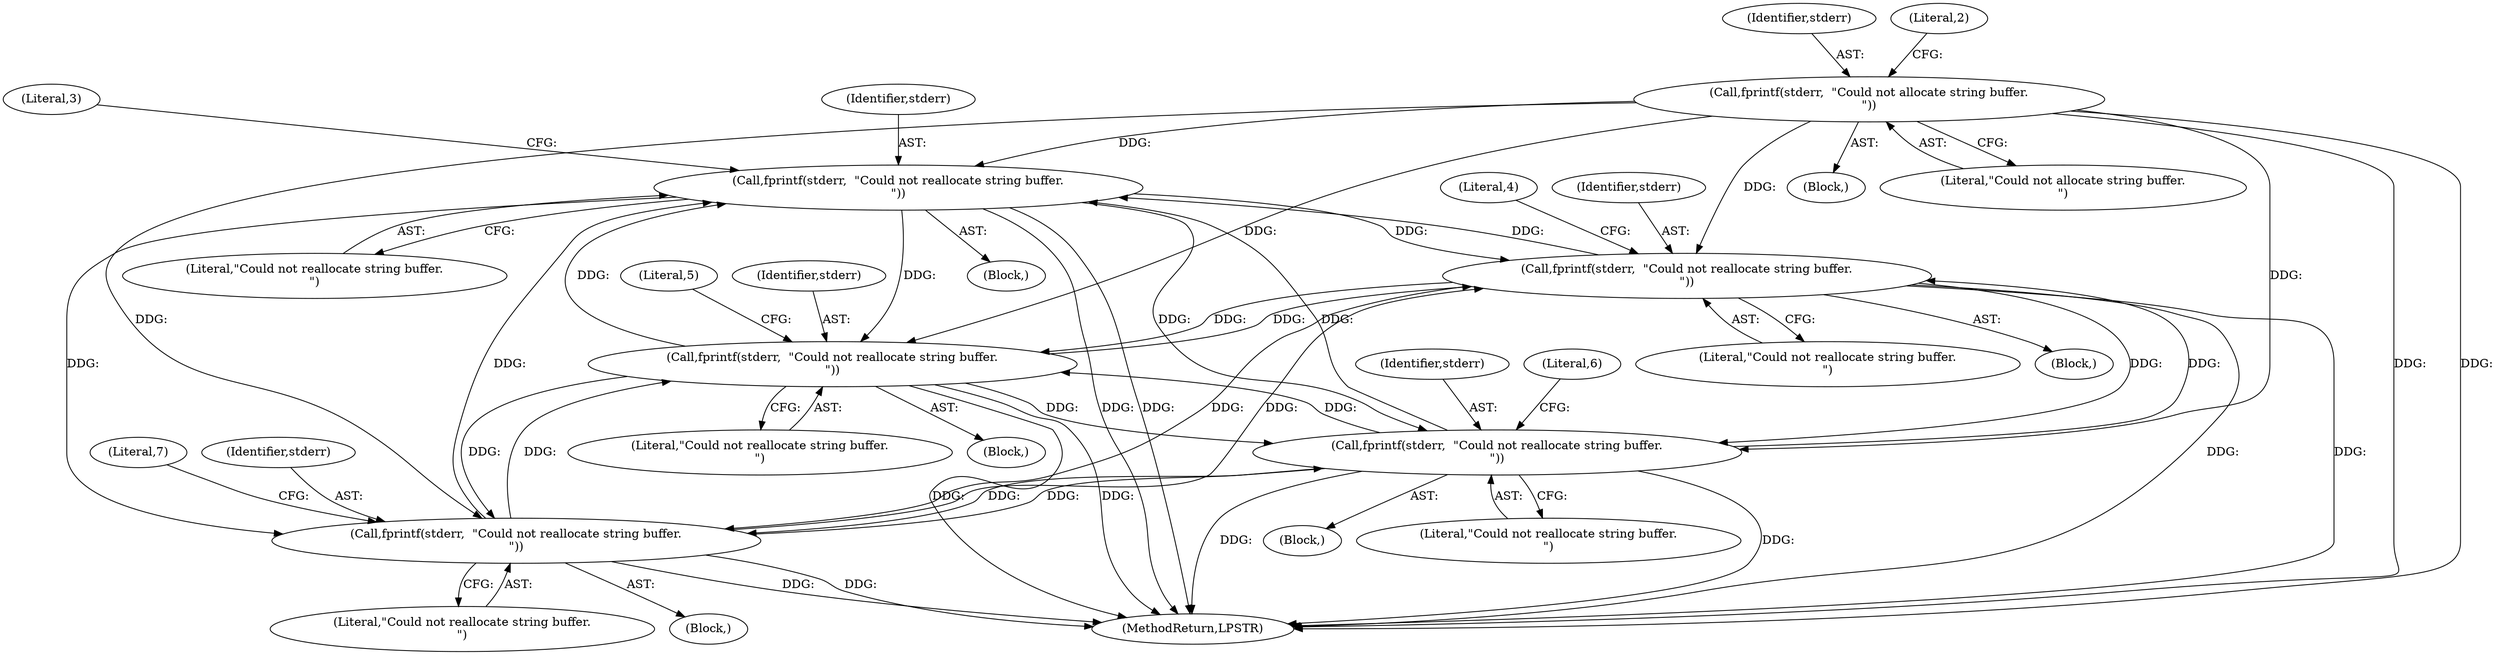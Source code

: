 digraph "0_FreeRDP_fc80ab45621bd966f70594c0b7393ec005a94007@API" {
"1000169" [label="(Call,fprintf(stderr,  \"Could not allocate string buffer.\n\"))"];
"1000224" [label="(Call,fprintf(stderr,  \"Could not reallocate string buffer.\n\"))"];
"1000278" [label="(Call,fprintf(stderr,  \"Could not reallocate string buffer.\n\"))"];
"1000324" [label="(Call,fprintf(stderr,  \"Could not reallocate string buffer.\n\"))"];
"1000386" [label="(Call,fprintf(stderr,  \"Could not reallocate string buffer.\n\"))"];
"1000448" [label="(Call,fprintf(stderr,  \"Could not reallocate string buffer.\n\"))"];
"1000278" [label="(Call,fprintf(stderr,  \"Could not reallocate string buffer.\n\"))"];
"1000280" [label="(Literal,\"Could not reallocate string buffer.\n\")"];
"1000453" [label="(Literal,7)"];
"1000329" [label="(Literal,5)"];
"1000324" [label="(Call,fprintf(stderr,  \"Could not reallocate string buffer.\n\"))"];
"1000387" [label="(Identifier,stderr)"];
"1000168" [label="(Block,)"];
"1000448" [label="(Call,fprintf(stderr,  \"Could not reallocate string buffer.\n\"))"];
"1000450" [label="(Literal,\"Could not reallocate string buffer.\n\")"];
"1000171" [label="(Literal,\"Could not allocate string buffer.\n\")"];
"1000504" [label="(MethodReturn,LPSTR)"];
"1000325" [label="(Identifier,stderr)"];
"1000229" [label="(Literal,3)"];
"1000279" [label="(Identifier,stderr)"];
"1000449" [label="(Identifier,stderr)"];
"1000385" [label="(Block,)"];
"1000169" [label="(Call,fprintf(stderr,  \"Could not allocate string buffer.\n\"))"];
"1000170" [label="(Identifier,stderr)"];
"1000277" [label="(Block,)"];
"1000386" [label="(Call,fprintf(stderr,  \"Could not reallocate string buffer.\n\"))"];
"1000326" [label="(Literal,\"Could not reallocate string buffer.\n\")"];
"1000283" [label="(Literal,4)"];
"1000388" [label="(Literal,\"Could not reallocate string buffer.\n\")"];
"1000323" [label="(Block,)"];
"1000224" [label="(Call,fprintf(stderr,  \"Could not reallocate string buffer.\n\"))"];
"1000447" [label="(Block,)"];
"1000174" [label="(Literal,2)"];
"1000223" [label="(Block,)"];
"1000225" [label="(Identifier,stderr)"];
"1000226" [label="(Literal,\"Could not reallocate string buffer.\n\")"];
"1000391" [label="(Literal,6)"];
"1000169" -> "1000168"  [label="AST: "];
"1000169" -> "1000171"  [label="CFG: "];
"1000170" -> "1000169"  [label="AST: "];
"1000171" -> "1000169"  [label="AST: "];
"1000174" -> "1000169"  [label="CFG: "];
"1000169" -> "1000504"  [label="DDG: "];
"1000169" -> "1000504"  [label="DDG: "];
"1000169" -> "1000224"  [label="DDG: "];
"1000169" -> "1000278"  [label="DDG: "];
"1000169" -> "1000324"  [label="DDG: "];
"1000169" -> "1000386"  [label="DDG: "];
"1000169" -> "1000448"  [label="DDG: "];
"1000224" -> "1000223"  [label="AST: "];
"1000224" -> "1000226"  [label="CFG: "];
"1000225" -> "1000224"  [label="AST: "];
"1000226" -> "1000224"  [label="AST: "];
"1000229" -> "1000224"  [label="CFG: "];
"1000224" -> "1000504"  [label="DDG: "];
"1000224" -> "1000504"  [label="DDG: "];
"1000448" -> "1000224"  [label="DDG: "];
"1000386" -> "1000224"  [label="DDG: "];
"1000324" -> "1000224"  [label="DDG: "];
"1000278" -> "1000224"  [label="DDG: "];
"1000224" -> "1000278"  [label="DDG: "];
"1000224" -> "1000324"  [label="DDG: "];
"1000224" -> "1000386"  [label="DDG: "];
"1000224" -> "1000448"  [label="DDG: "];
"1000278" -> "1000277"  [label="AST: "];
"1000278" -> "1000280"  [label="CFG: "];
"1000279" -> "1000278"  [label="AST: "];
"1000280" -> "1000278"  [label="AST: "];
"1000283" -> "1000278"  [label="CFG: "];
"1000278" -> "1000504"  [label="DDG: "];
"1000278" -> "1000504"  [label="DDG: "];
"1000448" -> "1000278"  [label="DDG: "];
"1000386" -> "1000278"  [label="DDG: "];
"1000324" -> "1000278"  [label="DDG: "];
"1000278" -> "1000324"  [label="DDG: "];
"1000278" -> "1000386"  [label="DDG: "];
"1000278" -> "1000448"  [label="DDG: "];
"1000324" -> "1000323"  [label="AST: "];
"1000324" -> "1000326"  [label="CFG: "];
"1000325" -> "1000324"  [label="AST: "];
"1000326" -> "1000324"  [label="AST: "];
"1000329" -> "1000324"  [label="CFG: "];
"1000324" -> "1000504"  [label="DDG: "];
"1000324" -> "1000504"  [label="DDG: "];
"1000448" -> "1000324"  [label="DDG: "];
"1000386" -> "1000324"  [label="DDG: "];
"1000324" -> "1000386"  [label="DDG: "];
"1000324" -> "1000448"  [label="DDG: "];
"1000386" -> "1000385"  [label="AST: "];
"1000386" -> "1000388"  [label="CFG: "];
"1000387" -> "1000386"  [label="AST: "];
"1000388" -> "1000386"  [label="AST: "];
"1000391" -> "1000386"  [label="CFG: "];
"1000386" -> "1000504"  [label="DDG: "];
"1000386" -> "1000504"  [label="DDG: "];
"1000448" -> "1000386"  [label="DDG: "];
"1000386" -> "1000448"  [label="DDG: "];
"1000448" -> "1000447"  [label="AST: "];
"1000448" -> "1000450"  [label="CFG: "];
"1000449" -> "1000448"  [label="AST: "];
"1000450" -> "1000448"  [label="AST: "];
"1000453" -> "1000448"  [label="CFG: "];
"1000448" -> "1000504"  [label="DDG: "];
"1000448" -> "1000504"  [label="DDG: "];
}
